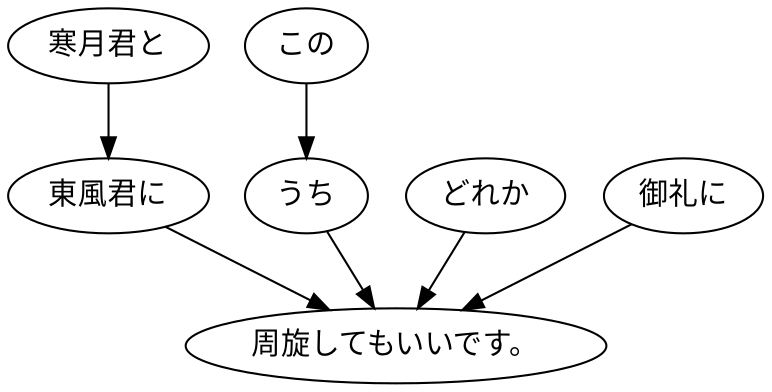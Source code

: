 digraph graph9017 {
	node0 [label="寒月君と"];
	node1 [label="東風君に"];
	node2 [label="この"];
	node3 [label="うち"];
	node4 [label="どれか"];
	node5 [label="御礼に"];
	node6 [label="周旋してもいいです。"];
	node0 -> node1;
	node1 -> node6;
	node2 -> node3;
	node3 -> node6;
	node4 -> node6;
	node5 -> node6;
}
